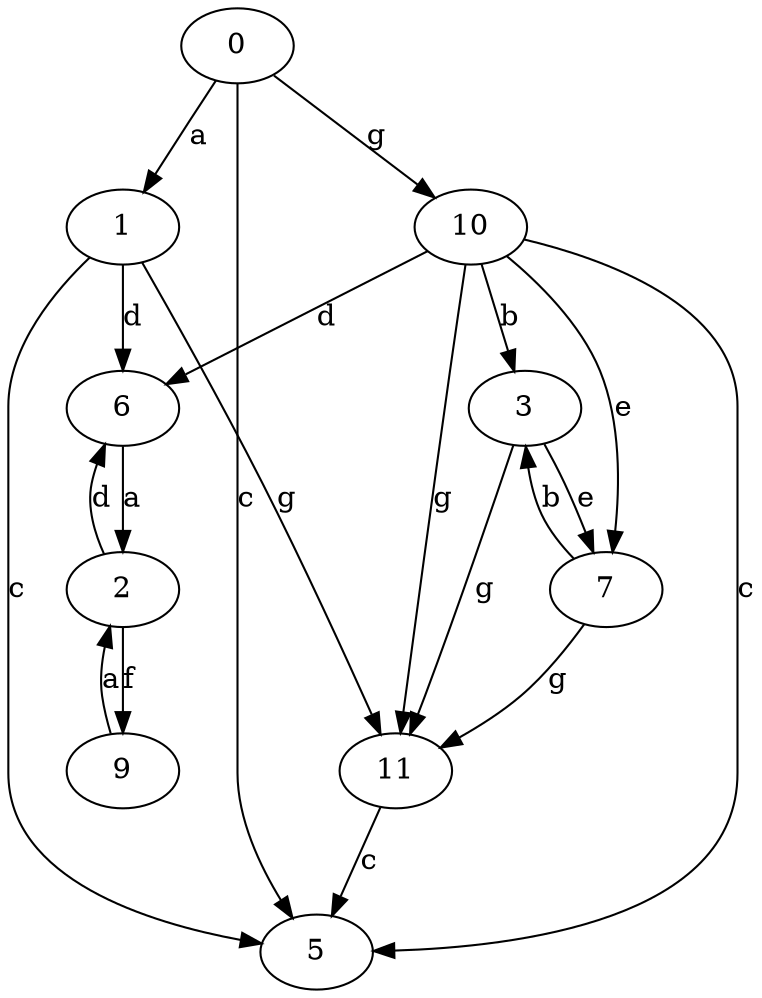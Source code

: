 strict digraph  {
1;
2;
3;
5;
6;
7;
0;
9;
10;
11;
1 -> 5  [label=c];
1 -> 6  [label=d];
1 -> 11  [label=g];
2 -> 6  [label=d];
2 -> 9  [label=f];
3 -> 7  [label=e];
3 -> 11  [label=g];
6 -> 2  [label=a];
7 -> 3  [label=b];
7 -> 11  [label=g];
0 -> 1  [label=a];
0 -> 5  [label=c];
0 -> 10  [label=g];
9 -> 2  [label=a];
10 -> 3  [label=b];
10 -> 5  [label=c];
10 -> 6  [label=d];
10 -> 7  [label=e];
10 -> 11  [label=g];
11 -> 5  [label=c];
}
